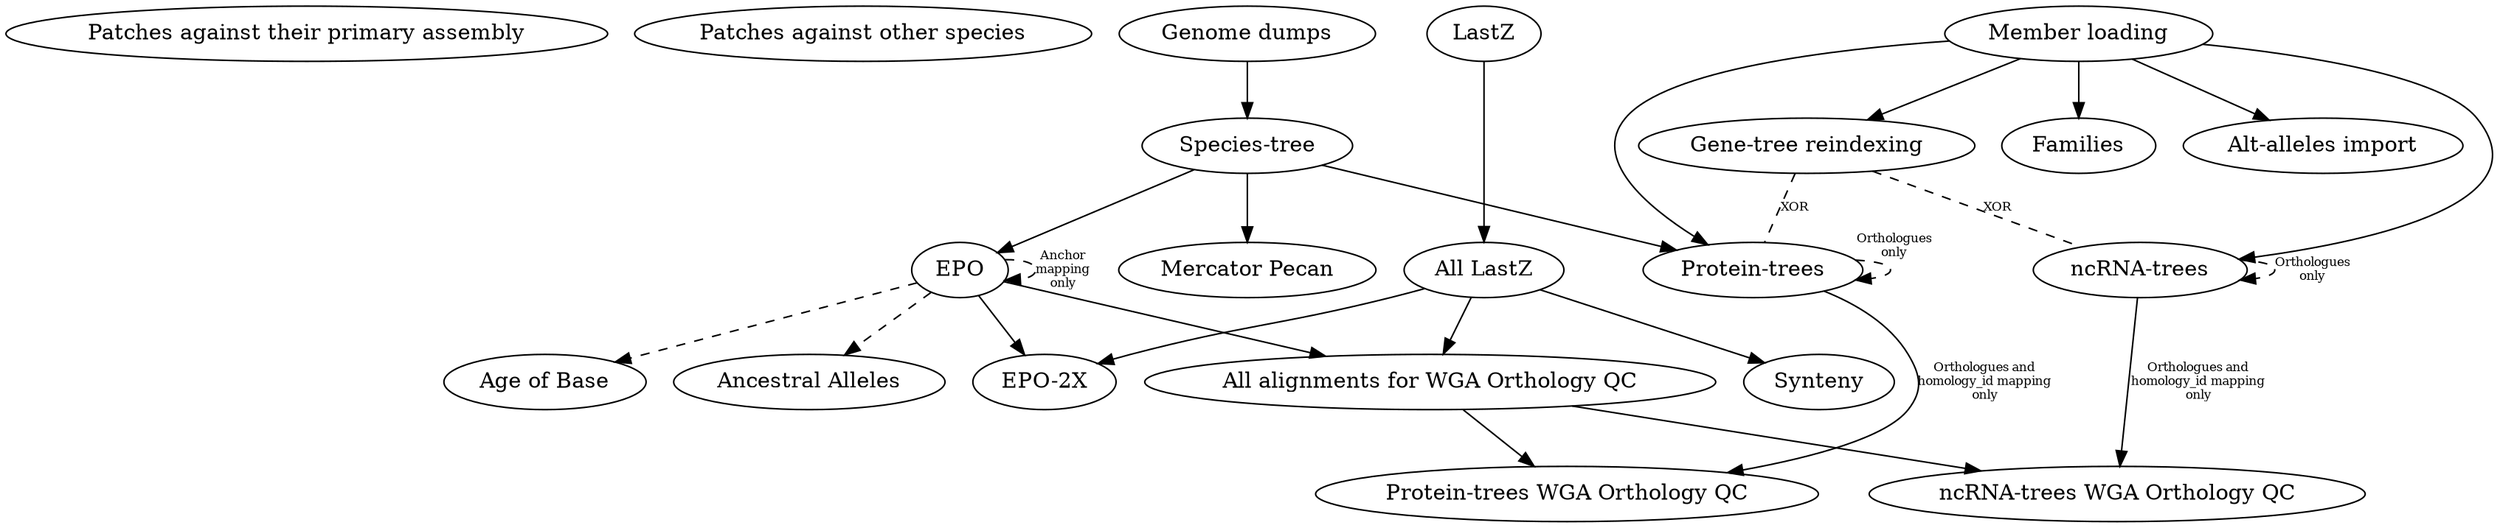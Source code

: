 digraph {
    "Patches against their primary assembly";
    "Patches against other species";

    "Genome dumps" -> "Species-tree";
    "Species-tree" -> { "EPO", "Mercator Pecan", "Protein-trees" };
    {"EPO", "All LastZ"} -> "EPO-2X";
    "Member loading" -> { "Protein-trees", "ncRNA-trees", "Families", "Gene-tree reindexing", "Alt-alleles import" };
    "Protein-trees" -> "Protein-trees WGA Orthology QC" [fontsize="8", label="Orthologues and\nhomology_id mapping\nonly"];
    "ncRNA-trees" -> "ncRNA-trees WGA Orthology QC" [fontsize="8", label="Orthologues and\nhomology_id mapping\nonly"];
    {"All LastZ", "EPO"} -> "All alignments for WGA Orthology QC" -> {"Protein-trees WGA Orthology QC", "ncRNA-trees WGA Orthology QC"};
    "LastZ" -> "All LastZ" -> "Synteny";

    "Gene-tree reindexing" -> "ncRNA-trees" [style="dashed", dir=none, fontsize="8", label="XOR", headport="murinae:w", tailport="murinae:s"];
    "Gene-tree reindexing" -> "Protein-trees" [style="dashed", dir=none, fontsize="8", label="XOR", headport="murinae:e", tailport="murinae:s"];
    "EPO" -> "EPO" [style="dashed", fontsize="8", label="Anchor\nmapping\nonly", headport="Primates:e", tailport="Mammals:e"];
    "EPO" -> "Age of Base" [style="dashed", headport="Human:e", tailport="Mammals:w"];
    "EPO" -> "Ancestral Alleles" [style="dashed", headport="Vertebrates:w", tailport="Primates:w"];
    "Protein-trees" -> "Protein-trees" [style="dashed", fontsize="8", xlabel="Orthologues\nonly", headport="Murinae:w", tailport="Default vertebrates:w"];
    "ncRNA-trees" -> "ncRNA-trees" [style="dashed", fontsize="8", label="Orthologues\nonly", headport="Murinae:e", tailport="Default vertebrates:e"];

    // Helps laying out the graph
    {rank = same; "Genome dumps"; "LastZ"; "Member loading"; }
}
